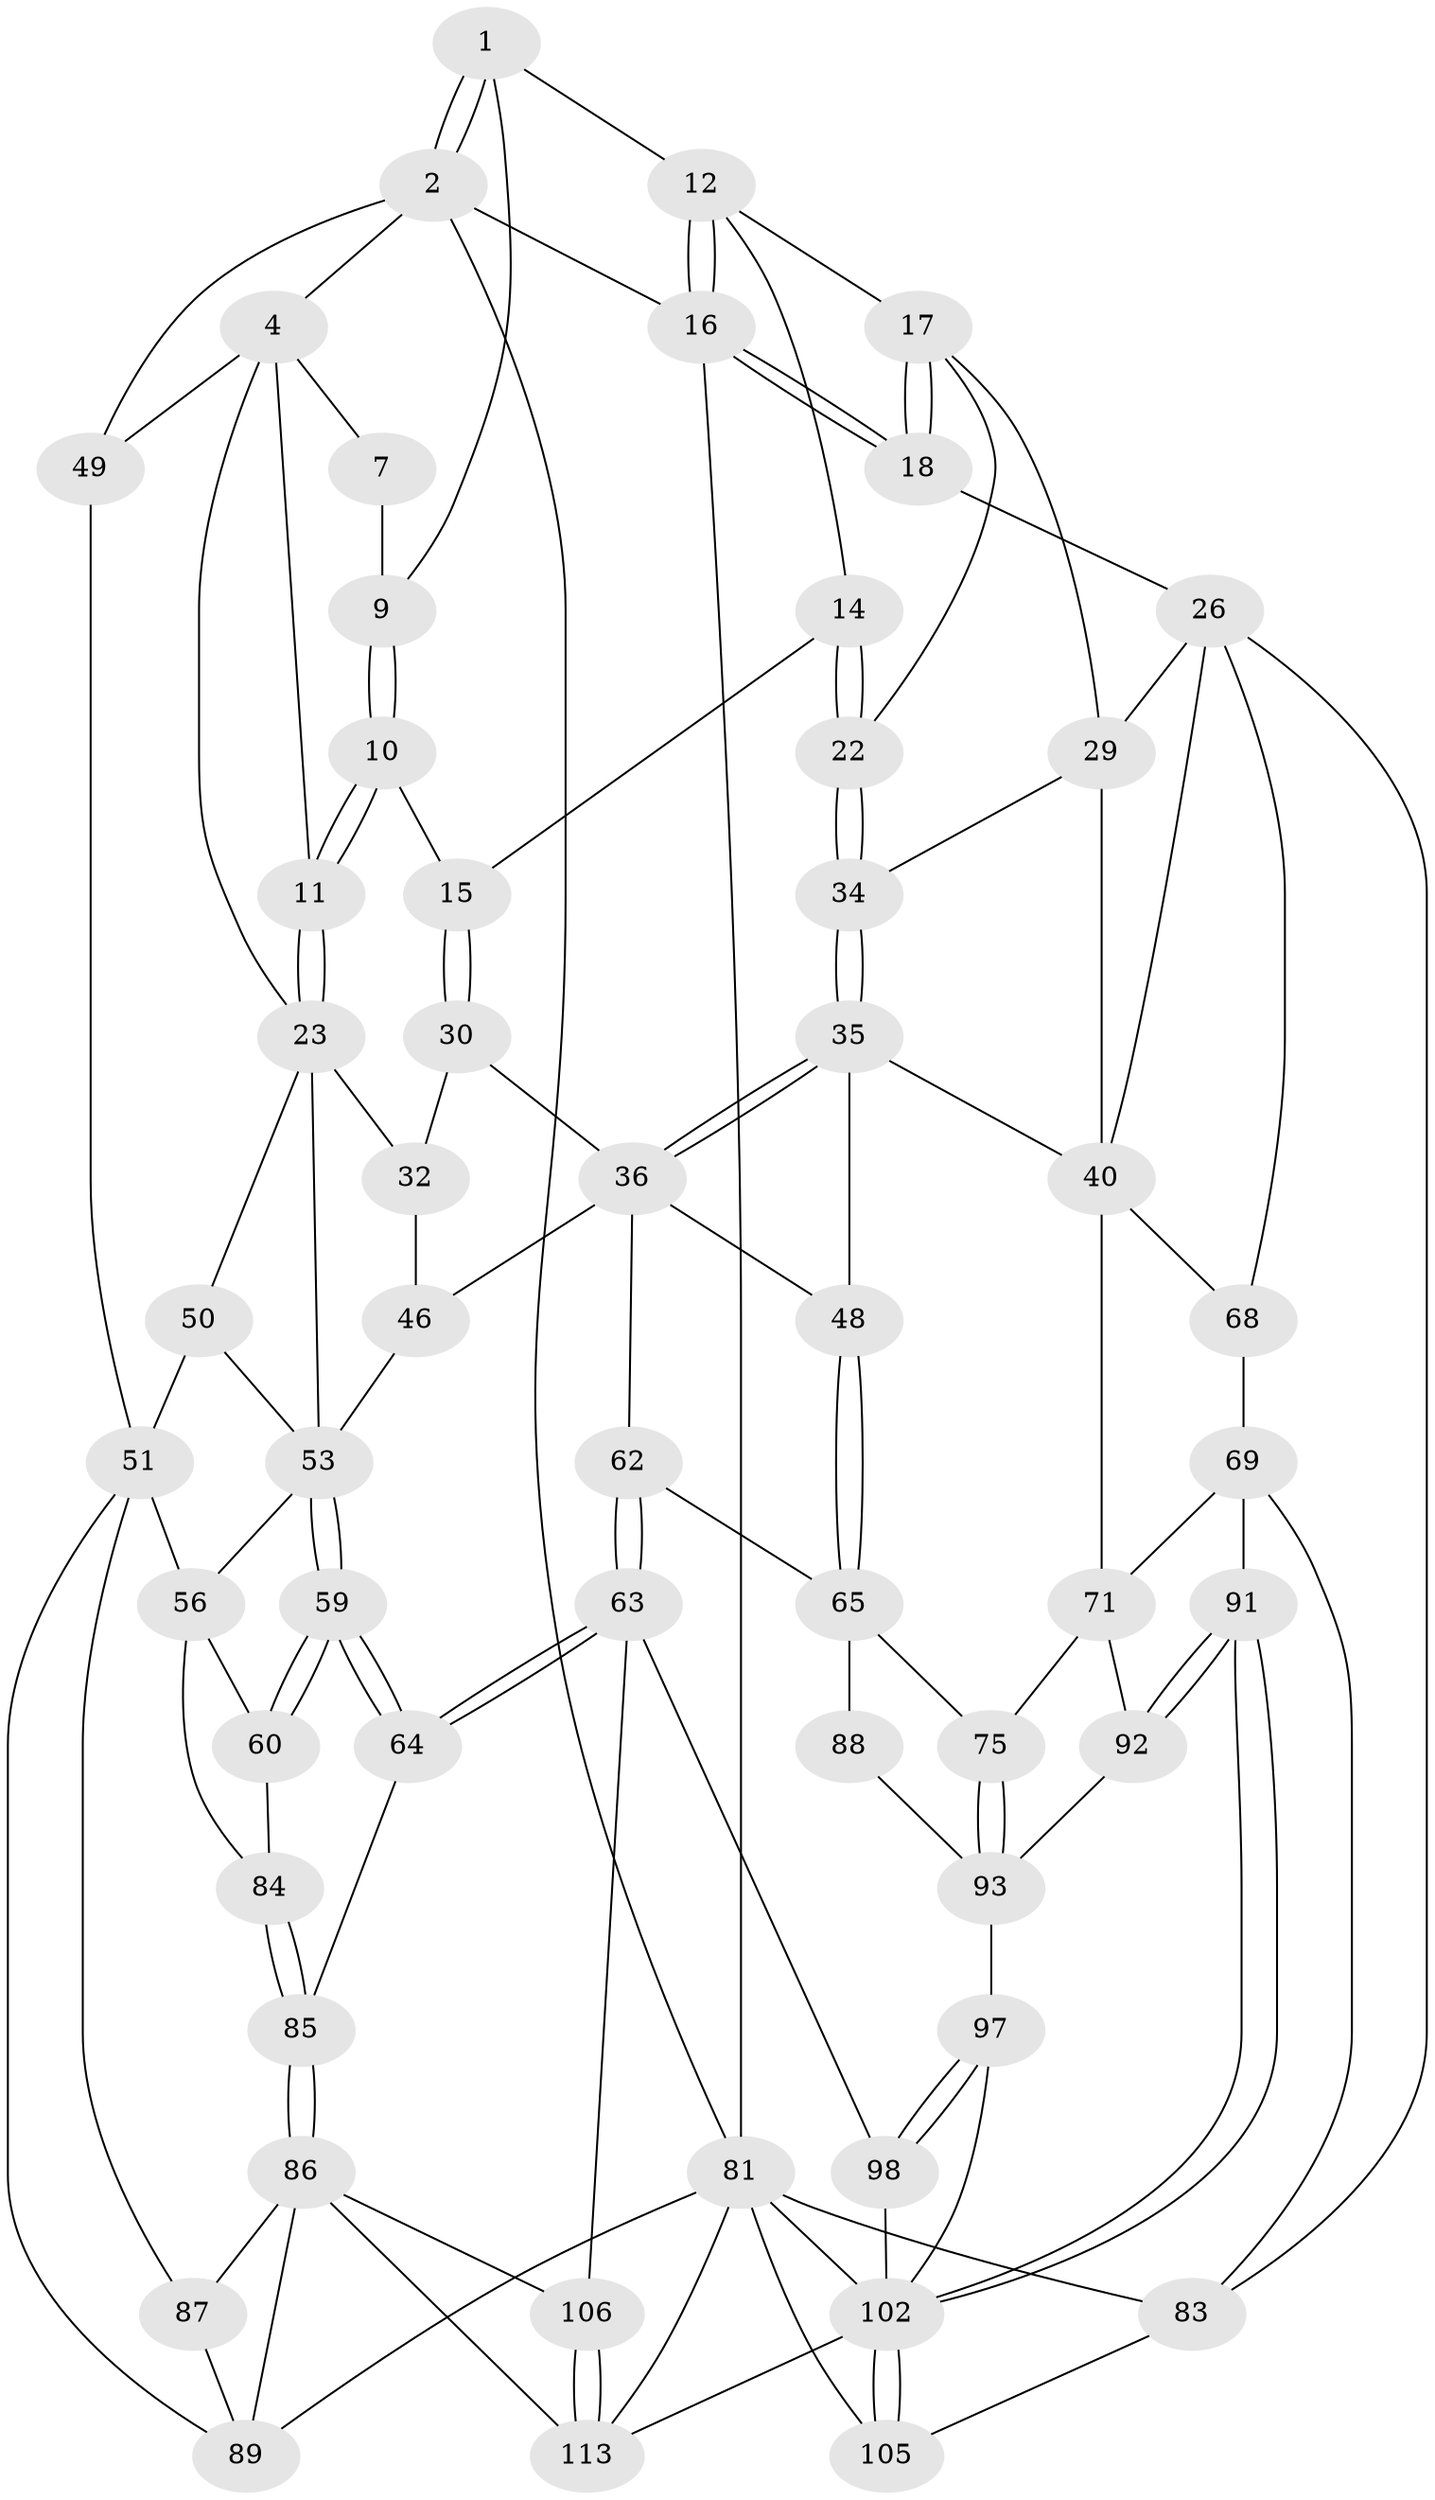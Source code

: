 // original degree distribution, {3: 0.017543859649122806, 6: 0.21929824561403508, 4: 0.23684210526315788, 5: 0.5263157894736842}
// Generated by graph-tools (version 1.1) at 2025/17/03/09/25 04:17:05]
// undirected, 57 vertices, 130 edges
graph export_dot {
graph [start="1"]
  node [color=gray90,style=filled];
  1 [pos="+0.2607174500295704+0",super="+8"];
  2 [pos="+0+0",super="+3"];
  4 [pos="+0.09362144460125638+0.10413392955573388",super="+5+20"];
  7 [pos="+0.25013048641901664+0"];
  9 [pos="+0.316648462658151+0.060857701588102366"];
  10 [pos="+0.3245948700567309+0.14731558418122295"];
  11 [pos="+0.21251463626957182+0.17560286205831557"];
  12 [pos="+0.5580439684159468+0",super="+13"];
  14 [pos="+0.5559756755453725+0.06396518785150876"];
  15 [pos="+0.45984960680201475+0.14819168090653934"];
  16 [pos="+1+0"];
  17 [pos="+0.9463850939848643+0.11716386691912163",super="+21"];
  18 [pos="+1+0"];
  22 [pos="+0.6489672276002232+0.1714310911693735"];
  23 [pos="+0.1940041518120446+0.2981643958859835",super="+33+24"];
  26 [pos="+1+0.41049651077184846",super="+72+27"];
  29 [pos="+0.8483829302406725+0.2494538687951173",super="+37"];
  30 [pos="+0.45907858592884426+0.15359492126688062",super="+31"];
  32 [pos="+0.3709429149460115+0.3116712907078986",super="+47"];
  34 [pos="+0.6608870927868489+0.24252501101498986"];
  35 [pos="+0.6329099291949041+0.36463482350236187",super="+42"];
  36 [pos="+0.5303523318024146+0.3084015860244196",super="+39"];
  40 [pos="+0.7137512317487396+0.49653228196553445",super="+43+41"];
  46 [pos="+0.40723075755952476+0.49779231253047546"];
  48 [pos="+0.5942314325470077+0.49924056641323705"];
  49 [pos="+0+0.26201030910935175"];
  50 [pos="+0.07222864843043755+0.4645513018880232"];
  51 [pos="+0.06370765109655924+0.46941524031132176",super="+52+58"];
  53 [pos="+0.3156210015307657+0.5310865573859852",super="+54"];
  56 [pos="+0.1608701048630041+0.6007964462934832",super="+57+61"];
  59 [pos="+0.28917333966324943+0.7006818613595235"];
  60 [pos="+0.22908954217302205+0.6846793447607666"];
  62 [pos="+0.45325687652210184+0.6457846734261259",super="+67"];
  63 [pos="+0.3484239496868035+0.777169459389624",super="+96"];
  64 [pos="+0.32072735712415107+0.756167457044171"];
  65 [pos="+0.58283132269254+0.6130545691324687",super="+76+66"];
  68 [pos="+0.8573590732224858+0.6159525266286283"];
  69 [pos="+0.8105554534360911+0.7557738360319519",super="+70"];
  71 [pos="+0.698947656193867+0.6652925524150768",super="+74"];
  75 [pos="+0.6526517840337103+0.724891649978311"];
  81 [pos="+1+1",super="+90+82"];
  83 [pos="+1+0.8913427276974965",super="+104"];
  84 [pos="+0.13576727454085713+0.7306628770325366"];
  85 [pos="+0.13483660386629187+0.8202524706983672"];
  86 [pos="+0.1166269862887062+0.8439335818731791",super="+107"];
  87 [pos="+0.11234047231364178+0.8457754751203076"];
  88 [pos="+0.551736984902063+0.7370674493096255"];
  89 [pos="+0+0.8555716065923193",super="+100"];
  91 [pos="+0.7296438317978566+0.7934753503248175"];
  92 [pos="+0.7109811726942137+0.7898029088572146"];
  93 [pos="+0.6322889581363149+0.7714708740704783",super="+94+95"];
  97 [pos="+0.547471110661834+0.8424773036223732",super="+101"];
  98 [pos="+0.47375457905720414+0.8824847236324959"];
  102 [pos="+0.7182118848840395+0.931253048213917",super="+103"];
  105 [pos="+0.7819552013667419+0.9178913027795979"];
  106 [pos="+0.312501184050364+0.9018915550937173"];
  113 [pos="+0.39619595868362006+1",super="+114"];
  1 -- 2;
  1 -- 2;
  1 -- 12;
  1 -- 9;
  2 -- 16;
  2 -- 81;
  2 -- 49;
  2 -- 4;
  4 -- 23;
  4 -- 7;
  4 -- 11;
  4 -- 49;
  7 -- 9;
  9 -- 10;
  9 -- 10;
  10 -- 11;
  10 -- 11;
  10 -- 15;
  11 -- 23;
  11 -- 23;
  12 -- 16;
  12 -- 16;
  12 -- 17;
  12 -- 14;
  14 -- 15;
  14 -- 22;
  14 -- 22;
  15 -- 30;
  15 -- 30;
  16 -- 18;
  16 -- 18;
  16 -- 81;
  17 -- 18;
  17 -- 18;
  17 -- 29;
  17 -- 22;
  18 -- 26;
  22 -- 34;
  22 -- 34;
  23 -- 32 [weight=2];
  23 -- 50;
  23 -- 53;
  26 -- 83;
  26 -- 68;
  26 -- 40;
  26 -- 29 [weight=2];
  29 -- 40;
  29 -- 34;
  30 -- 36 [weight=2];
  30 -- 32;
  32 -- 46;
  34 -- 35;
  34 -- 35;
  35 -- 36;
  35 -- 36;
  35 -- 40;
  35 -- 48;
  36 -- 48;
  36 -- 46;
  36 -- 62;
  40 -- 68;
  40 -- 71;
  46 -- 53;
  48 -- 65;
  48 -- 65;
  49 -- 51;
  50 -- 51;
  50 -- 53;
  51 -- 89;
  51 -- 56 [weight=2];
  51 -- 87;
  53 -- 59;
  53 -- 59;
  53 -- 56;
  56 -- 60;
  56 -- 84;
  59 -- 60;
  59 -- 60;
  59 -- 64;
  59 -- 64;
  60 -- 84;
  62 -- 63 [weight=2];
  62 -- 63;
  62 -- 65;
  63 -- 64;
  63 -- 64;
  63 -- 98;
  63 -- 106;
  64 -- 85;
  65 -- 88 [weight=2];
  65 -- 75;
  68 -- 69;
  69 -- 83;
  69 -- 91;
  69 -- 71;
  71 -- 75;
  71 -- 92;
  75 -- 93;
  75 -- 93;
  81 -- 89;
  81 -- 113;
  81 -- 83;
  81 -- 105;
  81 -- 102 [weight=2];
  83 -- 105;
  84 -- 85;
  84 -- 85;
  85 -- 86;
  85 -- 86;
  86 -- 87;
  86 -- 89;
  86 -- 106;
  86 -- 113;
  87 -- 89;
  88 -- 93;
  91 -- 92;
  91 -- 92;
  91 -- 102;
  91 -- 102;
  92 -- 93;
  93 -- 97 [weight=2];
  97 -- 98;
  97 -- 98;
  97 -- 102;
  98 -- 102;
  102 -- 105;
  102 -- 105;
  102 -- 113;
  106 -- 113;
  106 -- 113;
}
